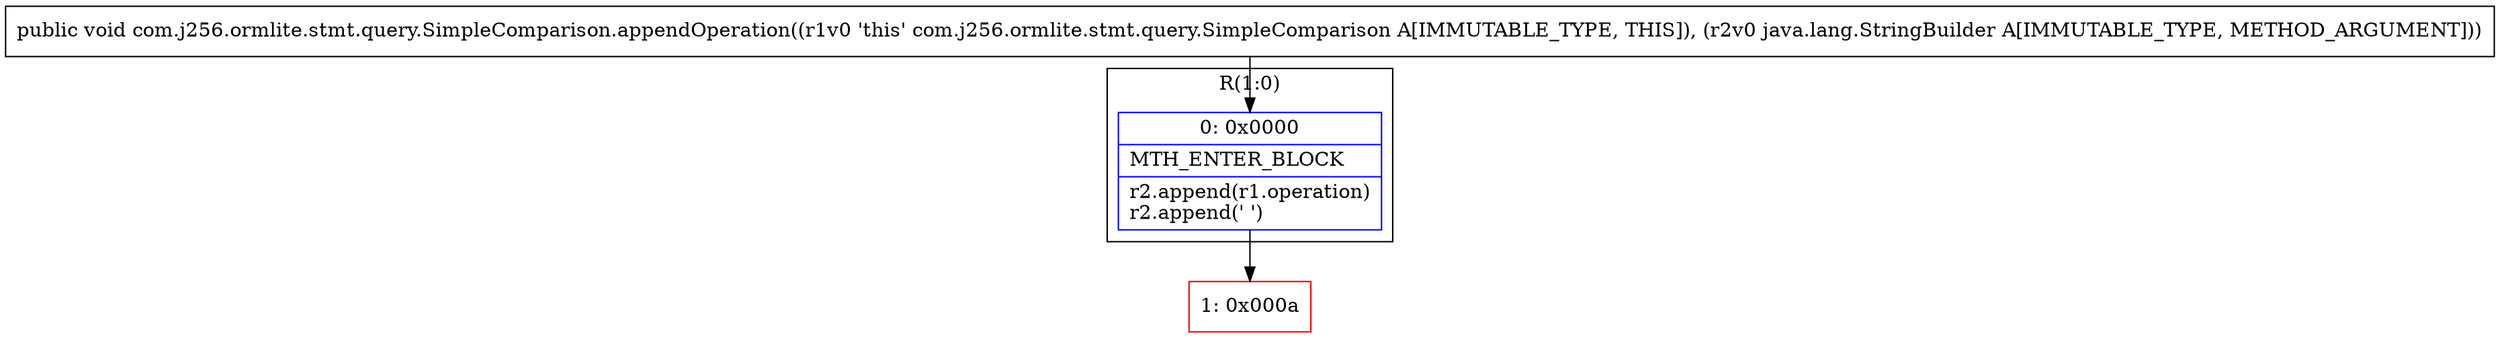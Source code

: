 digraph "CFG forcom.j256.ormlite.stmt.query.SimpleComparison.appendOperation(Ljava\/lang\/StringBuilder;)V" {
subgraph cluster_Region_157525049 {
label = "R(1:0)";
node [shape=record,color=blue];
Node_0 [shape=record,label="{0\:\ 0x0000|MTH_ENTER_BLOCK\l|r2.append(r1.operation)\lr2.append(' ')\l}"];
}
Node_1 [shape=record,color=red,label="{1\:\ 0x000a}"];
MethodNode[shape=record,label="{public void com.j256.ormlite.stmt.query.SimpleComparison.appendOperation((r1v0 'this' com.j256.ormlite.stmt.query.SimpleComparison A[IMMUTABLE_TYPE, THIS]), (r2v0 java.lang.StringBuilder A[IMMUTABLE_TYPE, METHOD_ARGUMENT])) }"];
MethodNode -> Node_0;
Node_0 -> Node_1;
}

